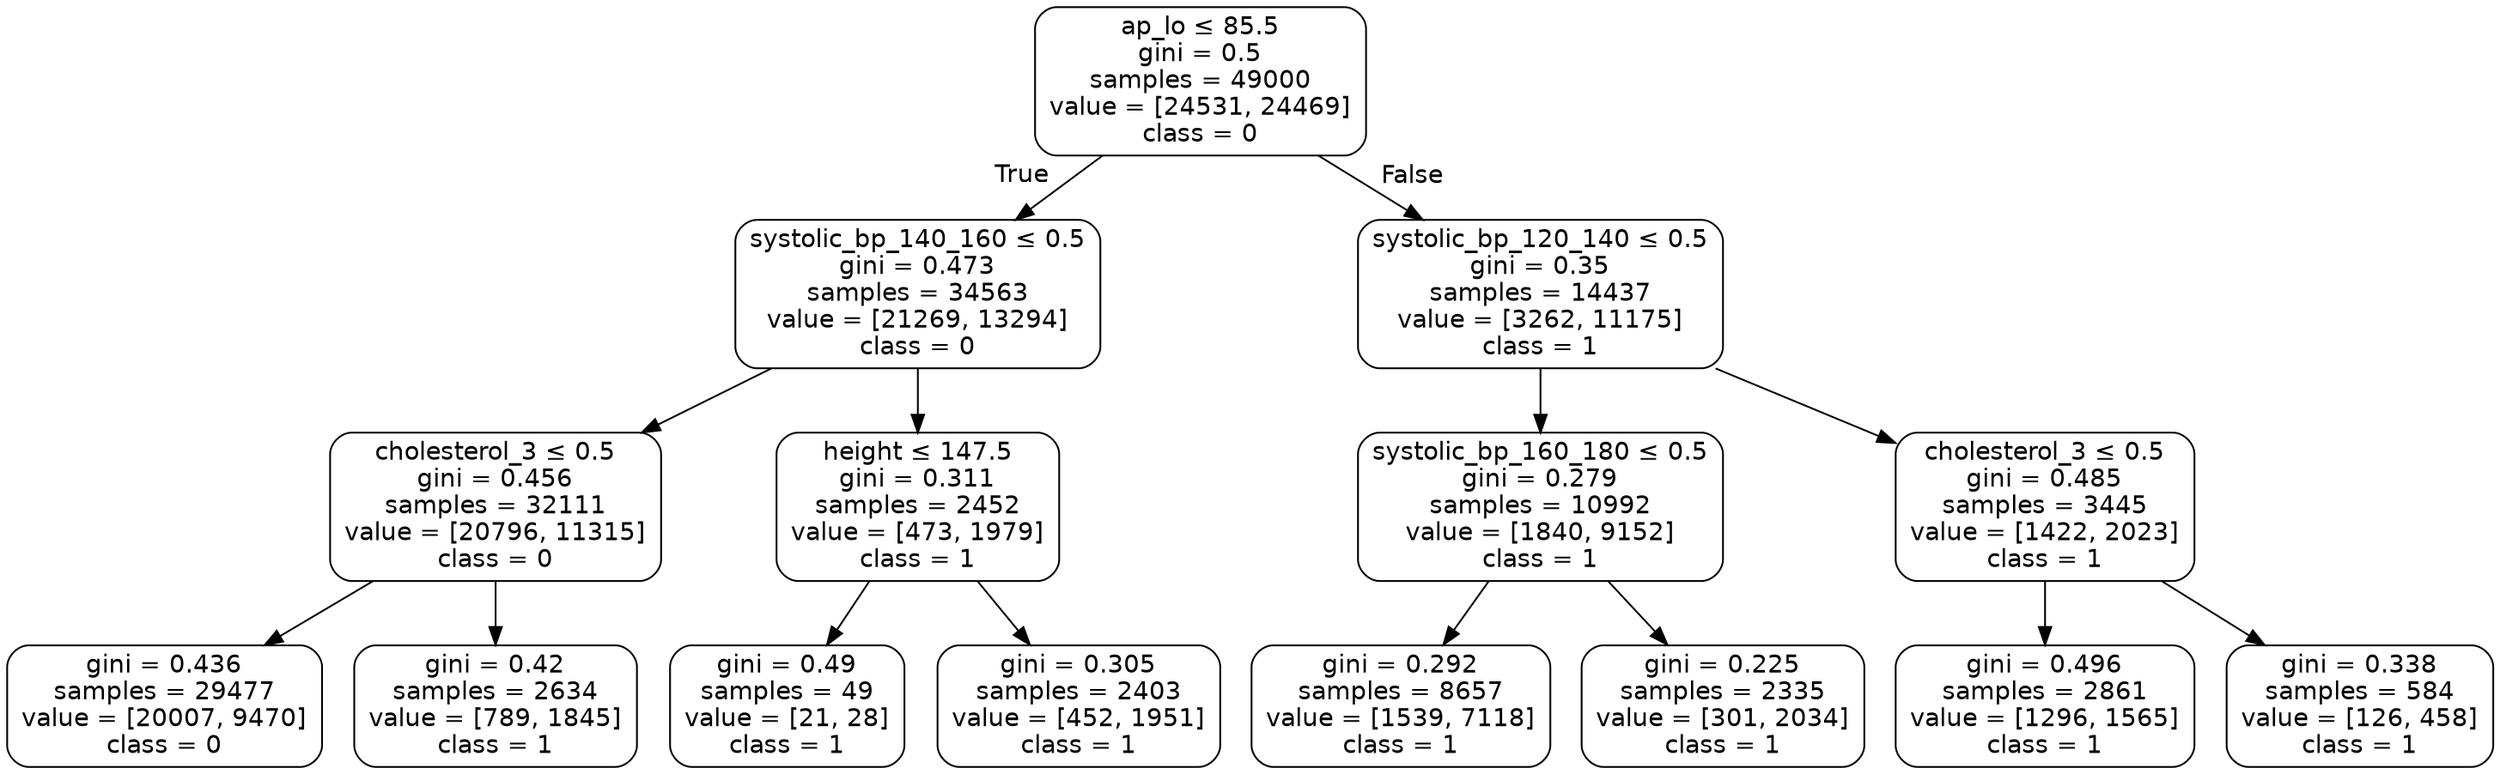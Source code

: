 digraph Tree {
node [shape=box, style="rounded", color="black", fontname=helvetica] ;
edge [fontname=helvetica] ;
0 [label=<ap_lo &le; 85.5<br/>gini = 0.5<br/>samples = 49000<br/>value = [24531, 24469]<br/>class = 0>] ;
1 [label=<systolic_bp_140_160 &le; 0.5<br/>gini = 0.473<br/>samples = 34563<br/>value = [21269, 13294]<br/>class = 0>] ;
0 -> 1 [labeldistance=2.5, labelangle=45, headlabel="True"] ;
2 [label=<cholesterol_3 &le; 0.5<br/>gini = 0.456<br/>samples = 32111<br/>value = [20796, 11315]<br/>class = 0>] ;
1 -> 2 ;
3 [label=<gini = 0.436<br/>samples = 29477<br/>value = [20007, 9470]<br/>class = 0>] ;
2 -> 3 ;
4 [label=<gini = 0.42<br/>samples = 2634<br/>value = [789, 1845]<br/>class = 1>] ;
2 -> 4 ;
5 [label=<height &le; 147.5<br/>gini = 0.311<br/>samples = 2452<br/>value = [473, 1979]<br/>class = 1>] ;
1 -> 5 ;
6 [label=<gini = 0.49<br/>samples = 49<br/>value = [21, 28]<br/>class = 1>] ;
5 -> 6 ;
7 [label=<gini = 0.305<br/>samples = 2403<br/>value = [452, 1951]<br/>class = 1>] ;
5 -> 7 ;
8 [label=<systolic_bp_120_140 &le; 0.5<br/>gini = 0.35<br/>samples = 14437<br/>value = [3262, 11175]<br/>class = 1>] ;
0 -> 8 [labeldistance=2.5, labelangle=-45, headlabel="False"] ;
9 [label=<systolic_bp_160_180 &le; 0.5<br/>gini = 0.279<br/>samples = 10992<br/>value = [1840, 9152]<br/>class = 1>] ;
8 -> 9 ;
10 [label=<gini = 0.292<br/>samples = 8657<br/>value = [1539, 7118]<br/>class = 1>] ;
9 -> 10 ;
11 [label=<gini = 0.225<br/>samples = 2335<br/>value = [301, 2034]<br/>class = 1>] ;
9 -> 11 ;
12 [label=<cholesterol_3 &le; 0.5<br/>gini = 0.485<br/>samples = 3445<br/>value = [1422, 2023]<br/>class = 1>] ;
8 -> 12 ;
13 [label=<gini = 0.496<br/>samples = 2861<br/>value = [1296, 1565]<br/>class = 1>] ;
12 -> 13 ;
14 [label=<gini = 0.338<br/>samples = 584<br/>value = [126, 458]<br/>class = 1>] ;
12 -> 14 ;
}
